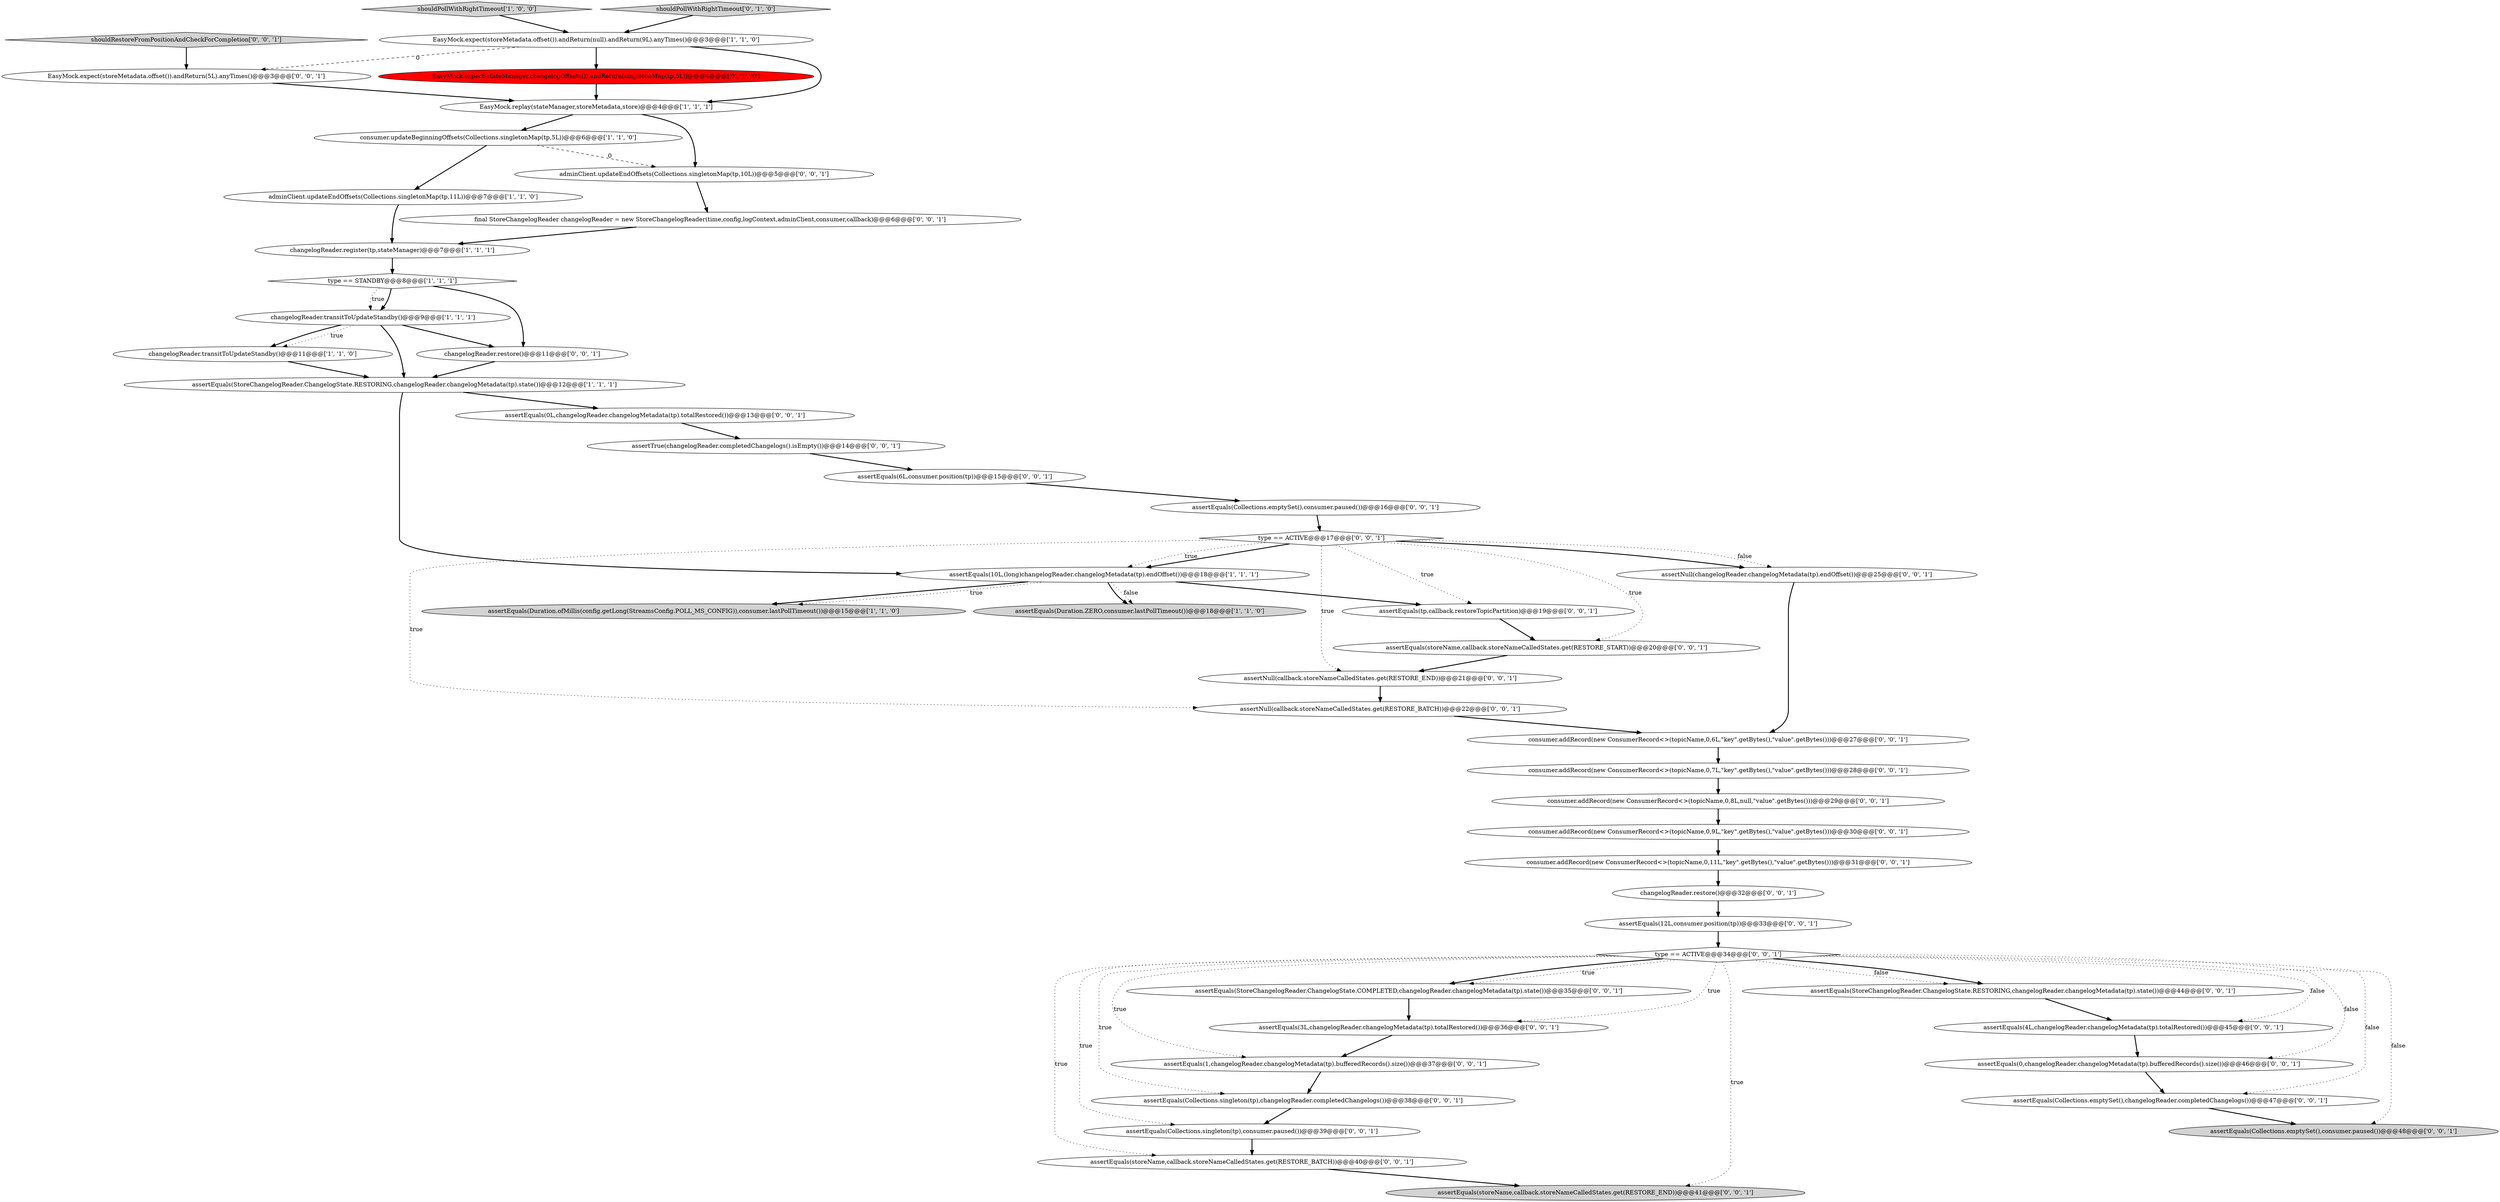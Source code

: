 digraph {
15 [style = filled, label = "assertEquals(Collections.singleton(tp),changelogReader.completedChangelogs())@@@38@@@['0', '0', '1']", fillcolor = white, shape = ellipse image = "AAA0AAABBB3BBB"];
19 [style = filled, label = "adminClient.updateEndOffsets(Collections.singletonMap(tp,10L))@@@5@@@['0', '0', '1']", fillcolor = white, shape = ellipse image = "AAA0AAABBB3BBB"];
18 [style = filled, label = "assertEquals(StoreChangelogReader.ChangelogState.RESTORING,changelogReader.changelogMetadata(tp).state())@@@44@@@['0', '0', '1']", fillcolor = white, shape = ellipse image = "AAA0AAABBB3BBB"];
43 [style = filled, label = "assertEquals(Collections.emptySet(),consumer.paused())@@@48@@@['0', '0', '1']", fillcolor = lightgray, shape = ellipse image = "AAA0AAABBB3BBB"];
29 [style = filled, label = "assertEquals(Collections.emptySet(),changelogReader.completedChangelogs())@@@47@@@['0', '0', '1']", fillcolor = white, shape = ellipse image = "AAA0AAABBB3BBB"];
6 [style = filled, label = "shouldPollWithRightTimeout['1', '0', '0']", fillcolor = lightgray, shape = diamond image = "AAA0AAABBB1BBB"];
11 [style = filled, label = "changelogReader.transitToUpdateStandby()@@@11@@@['1', '1', '0']", fillcolor = white, shape = ellipse image = "AAA0AAABBB1BBB"];
0 [style = filled, label = "assertEquals(10L,(long)changelogReader.changelogMetadata(tp).endOffset())@@@18@@@['1', '1', '1']", fillcolor = white, shape = ellipse image = "AAA0AAABBB1BBB"];
5 [style = filled, label = "changelogReader.transitToUpdateStandby()@@@9@@@['1', '1', '1']", fillcolor = white, shape = ellipse image = "AAA0AAABBB1BBB"];
10 [style = filled, label = "adminClient.updateEndOffsets(Collections.singletonMap(tp,11L))@@@7@@@['1', '1', '0']", fillcolor = white, shape = ellipse image = "AAA0AAABBB1BBB"];
46 [style = filled, label = "consumer.addRecord(new ConsumerRecord<>(topicName,0,11L,\"key\".getBytes(),\"value\".getBytes()))@@@31@@@['0', '0', '1']", fillcolor = white, shape = ellipse image = "AAA0AAABBB3BBB"];
39 [style = filled, label = "assertEquals(Collections.singleton(tp),consumer.paused())@@@39@@@['0', '0', '1']", fillcolor = white, shape = ellipse image = "AAA0AAABBB3BBB"];
21 [style = filled, label = "assertTrue(changelogReader.completedChangelogs().isEmpty())@@@14@@@['0', '0', '1']", fillcolor = white, shape = ellipse image = "AAA0AAABBB3BBB"];
9 [style = filled, label = "EasyMock.replay(stateManager,storeMetadata,store)@@@4@@@['1', '1', '1']", fillcolor = white, shape = ellipse image = "AAA0AAABBB1BBB"];
40 [style = filled, label = "final StoreChangelogReader changelogReader = new StoreChangelogReader(time,config,logContext,adminClient,consumer,callback)@@@6@@@['0', '0', '1']", fillcolor = white, shape = ellipse image = "AAA0AAABBB3BBB"];
13 [style = filled, label = "shouldPollWithRightTimeout['0', '1', '0']", fillcolor = lightgray, shape = diamond image = "AAA0AAABBB2BBB"];
14 [style = filled, label = "EasyMock.expect(stateManager.changelogOffsets()).andReturn(singletonMap(tp,5L))@@@4@@@['0', '1', '0']", fillcolor = red, shape = ellipse image = "AAA1AAABBB2BBB"];
16 [style = filled, label = "assertEquals(1,changelogReader.changelogMetadata(tp).bufferedRecords().size())@@@37@@@['0', '0', '1']", fillcolor = white, shape = ellipse image = "AAA0AAABBB3BBB"];
33 [style = filled, label = "assertEquals(storeName,callback.storeNameCalledStates.get(RESTORE_BATCH))@@@40@@@['0', '0', '1']", fillcolor = white, shape = ellipse image = "AAA0AAABBB3BBB"];
27 [style = filled, label = "assertEquals(storeName,callback.storeNameCalledStates.get(RESTORE_END))@@@41@@@['0', '0', '1']", fillcolor = lightgray, shape = ellipse image = "AAA0AAABBB3BBB"];
47 [style = filled, label = "EasyMock.expect(storeMetadata.offset()).andReturn(5L).anyTimes()@@@3@@@['0', '0', '1']", fillcolor = white, shape = ellipse image = "AAA0AAABBB3BBB"];
17 [style = filled, label = "shouldRestoreFromPositionAndCheckForCompletion['0', '0', '1']", fillcolor = lightgray, shape = diamond image = "AAA0AAABBB3BBB"];
12 [style = filled, label = "assertEquals(StoreChangelogReader.ChangelogState.RESTORING,changelogReader.changelogMetadata(tp).state())@@@12@@@['1', '1', '1']", fillcolor = white, shape = ellipse image = "AAA0AAABBB1BBB"];
35 [style = filled, label = "assertEquals(storeName,callback.storeNameCalledStates.get(RESTORE_START))@@@20@@@['0', '0', '1']", fillcolor = white, shape = ellipse image = "AAA0AAABBB3BBB"];
45 [style = filled, label = "assertEquals(0,changelogReader.changelogMetadata(tp).bufferedRecords().size())@@@46@@@['0', '0', '1']", fillcolor = white, shape = ellipse image = "AAA0AAABBB3BBB"];
22 [style = filled, label = "assertEquals(4L,changelogReader.changelogMetadata(tp).totalRestored())@@@45@@@['0', '0', '1']", fillcolor = white, shape = ellipse image = "AAA0AAABBB3BBB"];
31 [style = filled, label = "assertEquals(Collections.emptySet(),consumer.paused())@@@16@@@['0', '0', '1']", fillcolor = white, shape = ellipse image = "AAA0AAABBB3BBB"];
8 [style = filled, label = "EasyMock.expect(storeMetadata.offset()).andReturn(null).andReturn(9L).anyTimes()@@@3@@@['1', '1', '0']", fillcolor = white, shape = ellipse image = "AAA0AAABBB1BBB"];
1 [style = filled, label = "consumer.updateBeginningOffsets(Collections.singletonMap(tp,5L))@@@6@@@['1', '1', '0']", fillcolor = white, shape = ellipse image = "AAA0AAABBB1BBB"];
24 [style = filled, label = "assertNull(callback.storeNameCalledStates.get(RESTORE_END))@@@21@@@['0', '0', '1']", fillcolor = white, shape = ellipse image = "AAA0AAABBB3BBB"];
26 [style = filled, label = "consumer.addRecord(new ConsumerRecord<>(topicName,0,8L,null,\"value\".getBytes()))@@@29@@@['0', '0', '1']", fillcolor = white, shape = ellipse image = "AAA0AAABBB3BBB"];
23 [style = filled, label = "assertNull(callback.storeNameCalledStates.get(RESTORE_BATCH))@@@22@@@['0', '0', '1']", fillcolor = white, shape = ellipse image = "AAA0AAABBB3BBB"];
44 [style = filled, label = "assertEquals(3L,changelogReader.changelogMetadata(tp).totalRestored())@@@36@@@['0', '0', '1']", fillcolor = white, shape = ellipse image = "AAA0AAABBB3BBB"];
41 [style = filled, label = "assertEquals(12L,consumer.position(tp))@@@33@@@['0', '0', '1']", fillcolor = white, shape = ellipse image = "AAA0AAABBB3BBB"];
2 [style = filled, label = "assertEquals(Duration.ofMillis(config.getLong(StreamsConfig.POLL_MS_CONFIG)),consumer.lastPollTimeout())@@@15@@@['1', '1', '0']", fillcolor = lightgray, shape = ellipse image = "AAA0AAABBB1BBB"];
38 [style = filled, label = "changelogReader.restore()@@@11@@@['0', '0', '1']", fillcolor = white, shape = ellipse image = "AAA0AAABBB3BBB"];
36 [style = filled, label = "assertEquals(6L,consumer.position(tp))@@@15@@@['0', '0', '1']", fillcolor = white, shape = ellipse image = "AAA0AAABBB3BBB"];
3 [style = filled, label = "type == STANDBY@@@8@@@['1', '1', '1']", fillcolor = white, shape = diamond image = "AAA0AAABBB1BBB"];
42 [style = filled, label = "assertEquals(tp,callback.restoreTopicPartition)@@@19@@@['0', '0', '1']", fillcolor = white, shape = ellipse image = "AAA0AAABBB3BBB"];
48 [style = filled, label = "consumer.addRecord(new ConsumerRecord<>(topicName,0,6L,\"key\".getBytes(),\"value\".getBytes()))@@@27@@@['0', '0', '1']", fillcolor = white, shape = ellipse image = "AAA0AAABBB3BBB"];
32 [style = filled, label = "consumer.addRecord(new ConsumerRecord<>(topicName,0,9L,\"key\".getBytes(),\"value\".getBytes()))@@@30@@@['0', '0', '1']", fillcolor = white, shape = ellipse image = "AAA0AAABBB3BBB"];
30 [style = filled, label = "changelogReader.restore()@@@32@@@['0', '0', '1']", fillcolor = white, shape = ellipse image = "AAA0AAABBB3BBB"];
34 [style = filled, label = "assertNull(changelogReader.changelogMetadata(tp).endOffset())@@@25@@@['0', '0', '1']", fillcolor = white, shape = ellipse image = "AAA0AAABBB3BBB"];
37 [style = filled, label = "type == ACTIVE@@@17@@@['0', '0', '1']", fillcolor = white, shape = diamond image = "AAA0AAABBB3BBB"];
7 [style = filled, label = "changelogReader.register(tp,stateManager)@@@7@@@['1', '1', '1']", fillcolor = white, shape = ellipse image = "AAA0AAABBB1BBB"];
4 [style = filled, label = "assertEquals(Duration.ZERO,consumer.lastPollTimeout())@@@18@@@['1', '1', '0']", fillcolor = lightgray, shape = ellipse image = "AAA0AAABBB1BBB"];
49 [style = filled, label = "consumer.addRecord(new ConsumerRecord<>(topicName,0,7L,\"key\".getBytes(),\"value\".getBytes()))@@@28@@@['0', '0', '1']", fillcolor = white, shape = ellipse image = "AAA0AAABBB3BBB"];
25 [style = filled, label = "type == ACTIVE@@@34@@@['0', '0', '1']", fillcolor = white, shape = diamond image = "AAA0AAABBB3BBB"];
20 [style = filled, label = "assertEquals(StoreChangelogReader.ChangelogState.COMPLETED,changelogReader.changelogMetadata(tp).state())@@@35@@@['0', '0', '1']", fillcolor = white, shape = ellipse image = "AAA0AAABBB3BBB"];
28 [style = filled, label = "assertEquals(0L,changelogReader.changelogMetadata(tp).totalRestored())@@@13@@@['0', '0', '1']", fillcolor = white, shape = ellipse image = "AAA0AAABBB3BBB"];
37->34 [style = dotted, label="false"];
47->9 [style = bold, label=""];
31->37 [style = bold, label=""];
16->15 [style = bold, label=""];
37->0 [style = bold, label=""];
25->33 [style = dotted, label="true"];
48->49 [style = bold, label=""];
30->41 [style = bold, label=""];
25->18 [style = dotted, label="false"];
8->47 [style = dashed, label="0"];
26->32 [style = bold, label=""];
12->28 [style = bold, label=""];
32->46 [style = bold, label=""];
34->48 [style = bold, label=""];
22->45 [style = bold, label=""];
17->47 [style = bold, label=""];
37->24 [style = dotted, label="true"];
0->2 [style = bold, label=""];
36->31 [style = bold, label=""];
0->42 [style = bold, label=""];
25->18 [style = bold, label=""];
25->29 [style = dotted, label="false"];
1->19 [style = dashed, label="0"];
38->12 [style = bold, label=""];
8->14 [style = bold, label=""];
0->4 [style = dotted, label="false"];
11->12 [style = bold, label=""];
25->39 [style = dotted, label="true"];
3->38 [style = bold, label=""];
12->0 [style = bold, label=""];
10->7 [style = bold, label=""];
5->38 [style = bold, label=""];
33->27 [style = bold, label=""];
45->29 [style = bold, label=""];
7->3 [style = bold, label=""];
20->44 [style = bold, label=""];
23->48 [style = bold, label=""];
35->24 [style = bold, label=""];
39->33 [style = bold, label=""];
42->35 [style = bold, label=""];
25->43 [style = dotted, label="false"];
37->35 [style = dotted, label="true"];
25->20 [style = bold, label=""];
3->5 [style = bold, label=""];
40->7 [style = bold, label=""];
28->21 [style = bold, label=""];
46->30 [style = bold, label=""];
18->22 [style = bold, label=""];
21->36 [style = bold, label=""];
44->16 [style = bold, label=""];
5->11 [style = dotted, label="true"];
3->5 [style = dotted, label="true"];
5->12 [style = bold, label=""];
0->4 [style = bold, label=""];
37->0 [style = dotted, label="true"];
37->34 [style = bold, label=""];
25->22 [style = dotted, label="false"];
15->39 [style = bold, label=""];
25->20 [style = dotted, label="true"];
6->8 [style = bold, label=""];
25->45 [style = dotted, label="false"];
8->9 [style = bold, label=""];
29->43 [style = bold, label=""];
9->19 [style = bold, label=""];
14->9 [style = bold, label=""];
5->11 [style = bold, label=""];
41->25 [style = bold, label=""];
37->42 [style = dotted, label="true"];
49->26 [style = bold, label=""];
0->2 [style = dotted, label="true"];
13->8 [style = bold, label=""];
9->1 [style = bold, label=""];
19->40 [style = bold, label=""];
37->23 [style = dotted, label="true"];
1->10 [style = bold, label=""];
25->15 [style = dotted, label="true"];
25->27 [style = dotted, label="true"];
25->16 [style = dotted, label="true"];
25->44 [style = dotted, label="true"];
24->23 [style = bold, label=""];
}
